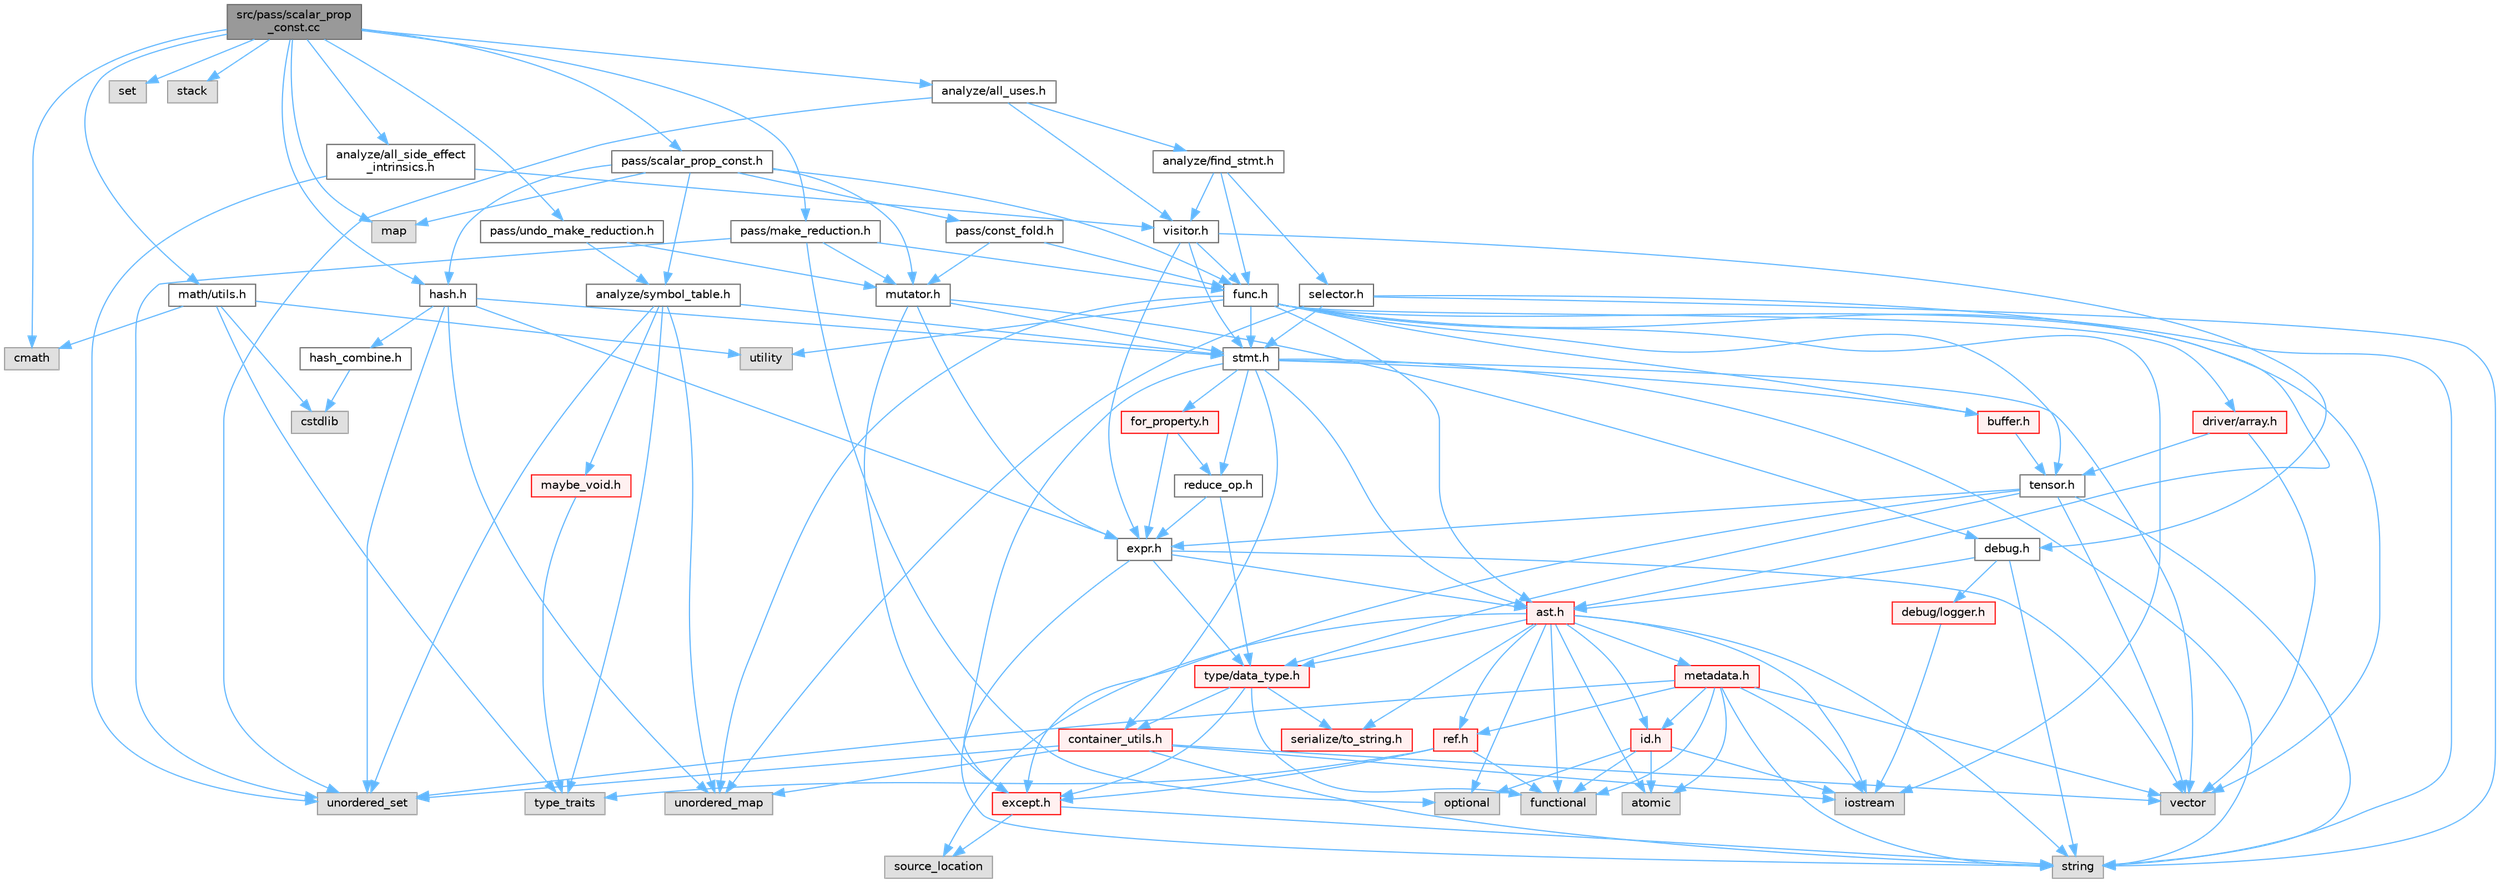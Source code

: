 digraph "src/pass/scalar_prop_const.cc"
{
 // LATEX_PDF_SIZE
  bgcolor="transparent";
  edge [fontname=Helvetica,fontsize=10,labelfontname=Helvetica,labelfontsize=10];
  node [fontname=Helvetica,fontsize=10,shape=box,height=0.2,width=0.4];
  Node1 [label="src/pass/scalar_prop\l_const.cc",height=0.2,width=0.4,color="gray40", fillcolor="grey60", style="filled", fontcolor="black",tooltip=" "];
  Node1 -> Node2 [color="steelblue1",style="solid"];
  Node2 [label="cmath",height=0.2,width=0.4,color="grey60", fillcolor="#E0E0E0", style="filled",tooltip=" "];
  Node1 -> Node3 [color="steelblue1",style="solid"];
  Node3 [label="map",height=0.2,width=0.4,color="grey60", fillcolor="#E0E0E0", style="filled",tooltip=" "];
  Node1 -> Node4 [color="steelblue1",style="solid"];
  Node4 [label="set",height=0.2,width=0.4,color="grey60", fillcolor="#E0E0E0", style="filled",tooltip=" "];
  Node1 -> Node5 [color="steelblue1",style="solid"];
  Node5 [label="stack",height=0.2,width=0.4,color="grey60", fillcolor="#E0E0E0", style="filled",tooltip=" "];
  Node1 -> Node6 [color="steelblue1",style="solid"];
  Node6 [label="analyze/all_side_effect\l_intrinsics.h",height=0.2,width=0.4,color="grey40", fillcolor="white", style="filled",URL="$all__side__effect__intrinsics_8h.html",tooltip=" "];
  Node6 -> Node7 [color="steelblue1",style="solid"];
  Node7 [label="unordered_set",height=0.2,width=0.4,color="grey60", fillcolor="#E0E0E0", style="filled",tooltip=" "];
  Node6 -> Node8 [color="steelblue1",style="solid"];
  Node8 [label="visitor.h",height=0.2,width=0.4,color="grey40", fillcolor="white", style="filled",URL="$visitor_8h.html",tooltip=" "];
  Node8 -> Node9 [color="steelblue1",style="solid"];
  Node9 [label="debug.h",height=0.2,width=0.4,color="grey40", fillcolor="white", style="filled",URL="$debug_8h.html",tooltip=" "];
  Node9 -> Node10 [color="steelblue1",style="solid"];
  Node10 [label="string",height=0.2,width=0.4,color="grey60", fillcolor="#E0E0E0", style="filled",tooltip=" "];
  Node9 -> Node11 [color="steelblue1",style="solid"];
  Node11 [label="ast.h",height=0.2,width=0.4,color="red", fillcolor="#FFF0F0", style="filled",URL="$ast_8h.html",tooltip=" "];
  Node11 -> Node12 [color="steelblue1",style="solid"];
  Node12 [label="atomic",height=0.2,width=0.4,color="grey60", fillcolor="#E0E0E0", style="filled",tooltip=" "];
  Node11 -> Node13 [color="steelblue1",style="solid"];
  Node13 [label="functional",height=0.2,width=0.4,color="grey60", fillcolor="#E0E0E0", style="filled",tooltip=" "];
  Node11 -> Node14 [color="steelblue1",style="solid"];
  Node14 [label="iostream",height=0.2,width=0.4,color="grey60", fillcolor="#E0E0E0", style="filled",tooltip=" "];
  Node11 -> Node15 [color="steelblue1",style="solid"];
  Node15 [label="optional",height=0.2,width=0.4,color="grey60", fillcolor="#E0E0E0", style="filled",tooltip=" "];
  Node11 -> Node16 [color="steelblue1",style="solid"];
  Node16 [label="source_location",height=0.2,width=0.4,color="grey60", fillcolor="#E0E0E0", style="filled",tooltip=" "];
  Node11 -> Node10 [color="steelblue1",style="solid"];
  Node11 -> Node17 [color="steelblue1",style="solid"];
  Node17 [label="id.h",height=0.2,width=0.4,color="red", fillcolor="#FFF0F0", style="filled",URL="$id_8h.html",tooltip=" "];
  Node17 -> Node12 [color="steelblue1",style="solid"];
  Node17 -> Node13 [color="steelblue1",style="solid"];
  Node17 -> Node14 [color="steelblue1",style="solid"];
  Node17 -> Node15 [color="steelblue1",style="solid"];
  Node11 -> Node19 [color="steelblue1",style="solid"];
  Node19 [label="metadata.h",height=0.2,width=0.4,color="red", fillcolor="#FFF0F0", style="filled",URL="$metadata_8h.html",tooltip=" "];
  Node19 -> Node12 [color="steelblue1",style="solid"];
  Node19 -> Node13 [color="steelblue1",style="solid"];
  Node19 -> Node14 [color="steelblue1",style="solid"];
  Node19 -> Node10 [color="steelblue1",style="solid"];
  Node19 -> Node7 [color="steelblue1",style="solid"];
  Node19 -> Node20 [color="steelblue1",style="solid"];
  Node20 [label="vector",height=0.2,width=0.4,color="grey60", fillcolor="#E0E0E0", style="filled",tooltip=" "];
  Node19 -> Node17 [color="steelblue1",style="solid"];
  Node19 -> Node22 [color="steelblue1",style="solid"];
  Node22 [label="ref.h",height=0.2,width=0.4,color="red", fillcolor="#FFF0F0", style="filled",URL="$ref_8h.html",tooltip=" "];
  Node22 -> Node13 [color="steelblue1",style="solid"];
  Node22 -> Node24 [color="steelblue1",style="solid"];
  Node24 [label="type_traits",height=0.2,width=0.4,color="grey60", fillcolor="#E0E0E0", style="filled",tooltip=" "];
  Node22 -> Node28 [color="steelblue1",style="solid"];
  Node28 [label="except.h",height=0.2,width=0.4,color="red", fillcolor="#FFF0F0", style="filled",URL="$except_8h.html",tooltip=" "];
  Node28 -> Node16 [color="steelblue1",style="solid"];
  Node28 -> Node10 [color="steelblue1",style="solid"];
  Node11 -> Node22 [color="steelblue1",style="solid"];
  Node11 -> Node31 [color="steelblue1",style="solid"];
  Node31 [label="serialize/to_string.h",height=0.2,width=0.4,color="red", fillcolor="#FFF0F0", style="filled",URL="$to__string_8h.html",tooltip=" "];
  Node11 -> Node33 [color="steelblue1",style="solid"];
  Node33 [label="type/data_type.h",height=0.2,width=0.4,color="red", fillcolor="#FFF0F0", style="filled",URL="$data__type_8h.html",tooltip=" "];
  Node33 -> Node13 [color="steelblue1",style="solid"];
  Node33 -> Node35 [color="steelblue1",style="solid"];
  Node35 [label="container_utils.h",height=0.2,width=0.4,color="red", fillcolor="#FFF0F0", style="filled",URL="$container__utils_8h.html",tooltip=" "];
  Node35 -> Node14 [color="steelblue1",style="solid"];
  Node35 -> Node10 [color="steelblue1",style="solid"];
  Node35 -> Node40 [color="steelblue1",style="solid"];
  Node40 [label="unordered_map",height=0.2,width=0.4,color="grey60", fillcolor="#E0E0E0", style="filled",tooltip=" "];
  Node35 -> Node7 [color="steelblue1",style="solid"];
  Node35 -> Node20 [color="steelblue1",style="solid"];
  Node33 -> Node28 [color="steelblue1",style="solid"];
  Node33 -> Node31 [color="steelblue1",style="solid"];
  Node9 -> Node43 [color="steelblue1",style="solid"];
  Node43 [label="debug/logger.h",height=0.2,width=0.4,color="red", fillcolor="#FFF0F0", style="filled",URL="$logger_8h.html",tooltip=" "];
  Node43 -> Node14 [color="steelblue1",style="solid"];
  Node8 -> Node46 [color="steelblue1",style="solid"];
  Node46 [label="expr.h",height=0.2,width=0.4,color="grey40", fillcolor="white", style="filled",URL="$expr_8h.html",tooltip=" "];
  Node46 -> Node10 [color="steelblue1",style="solid"];
  Node46 -> Node20 [color="steelblue1",style="solid"];
  Node46 -> Node11 [color="steelblue1",style="solid"];
  Node46 -> Node33 [color="steelblue1",style="solid"];
  Node8 -> Node47 [color="steelblue1",style="solid"];
  Node47 [label="func.h",height=0.2,width=0.4,color="grey40", fillcolor="white", style="filled",URL="$func_8h.html",tooltip=" "];
  Node47 -> Node14 [color="steelblue1",style="solid"];
  Node47 -> Node10 [color="steelblue1",style="solid"];
  Node47 -> Node40 [color="steelblue1",style="solid"];
  Node47 -> Node48 [color="steelblue1",style="solid"];
  Node48 [label="utility",height=0.2,width=0.4,color="grey60", fillcolor="#E0E0E0", style="filled",tooltip=" "];
  Node47 -> Node20 [color="steelblue1",style="solid"];
  Node47 -> Node11 [color="steelblue1",style="solid"];
  Node47 -> Node49 [color="steelblue1",style="solid"];
  Node49 [label="buffer.h",height=0.2,width=0.4,color="red", fillcolor="#FFF0F0", style="filled",URL="$buffer_8h.html",tooltip=" "];
  Node49 -> Node50 [color="steelblue1",style="solid"];
  Node50 [label="tensor.h",height=0.2,width=0.4,color="grey40", fillcolor="white", style="filled",URL="$tensor_8h.html",tooltip=" "];
  Node50 -> Node10 [color="steelblue1",style="solid"];
  Node50 -> Node20 [color="steelblue1",style="solid"];
  Node50 -> Node28 [color="steelblue1",style="solid"];
  Node50 -> Node46 [color="steelblue1",style="solid"];
  Node50 -> Node33 [color="steelblue1",style="solid"];
  Node47 -> Node53 [color="steelblue1",style="solid"];
  Node53 [label="driver/array.h",height=0.2,width=0.4,color="red", fillcolor="#FFF0F0", style="filled",URL="$array_8h.html",tooltip=" "];
  Node53 -> Node20 [color="steelblue1",style="solid"];
  Node53 -> Node50 [color="steelblue1",style="solid"];
  Node47 -> Node57 [color="steelblue1",style="solid"];
  Node57 [label="stmt.h",height=0.2,width=0.4,color="grey40", fillcolor="white", style="filled",URL="$stmt_8h.html",tooltip=" "];
  Node57 -> Node10 [color="steelblue1",style="solid"];
  Node57 -> Node20 [color="steelblue1",style="solid"];
  Node57 -> Node11 [color="steelblue1",style="solid"];
  Node57 -> Node49 [color="steelblue1",style="solid"];
  Node57 -> Node35 [color="steelblue1",style="solid"];
  Node57 -> Node28 [color="steelblue1",style="solid"];
  Node57 -> Node58 [color="steelblue1",style="solid"];
  Node58 [label="for_property.h",height=0.2,width=0.4,color="red", fillcolor="#FFF0F0", style="filled",URL="$for__property_8h.html",tooltip=" "];
  Node58 -> Node46 [color="steelblue1",style="solid"];
  Node58 -> Node62 [color="steelblue1",style="solid"];
  Node62 [label="reduce_op.h",height=0.2,width=0.4,color="grey40", fillcolor="white", style="filled",URL="$reduce__op_8h.html",tooltip=" "];
  Node62 -> Node46 [color="steelblue1",style="solid"];
  Node62 -> Node33 [color="steelblue1",style="solid"];
  Node57 -> Node62 [color="steelblue1",style="solid"];
  Node47 -> Node50 [color="steelblue1",style="solid"];
  Node8 -> Node57 [color="steelblue1",style="solid"];
  Node1 -> Node63 [color="steelblue1",style="solid"];
  Node63 [label="analyze/all_uses.h",height=0.2,width=0.4,color="grey40", fillcolor="white", style="filled",URL="$all__uses_8h.html",tooltip=" "];
  Node63 -> Node7 [color="steelblue1",style="solid"];
  Node63 -> Node64 [color="steelblue1",style="solid"];
  Node64 [label="analyze/find_stmt.h",height=0.2,width=0.4,color="grey40", fillcolor="white", style="filled",URL="$find__stmt_8h.html",tooltip=" "];
  Node64 -> Node47 [color="steelblue1",style="solid"];
  Node64 -> Node65 [color="steelblue1",style="solid"];
  Node65 [label="selector.h",height=0.2,width=0.4,color="grey40", fillcolor="white", style="filled",URL="$selector_8h.html",tooltip=" "];
  Node65 -> Node10 [color="steelblue1",style="solid"];
  Node65 -> Node40 [color="steelblue1",style="solid"];
  Node65 -> Node11 [color="steelblue1",style="solid"];
  Node65 -> Node57 [color="steelblue1",style="solid"];
  Node64 -> Node8 [color="steelblue1",style="solid"];
  Node63 -> Node8 [color="steelblue1",style="solid"];
  Node1 -> Node66 [color="steelblue1",style="solid"];
  Node66 [label="hash.h",height=0.2,width=0.4,color="grey40", fillcolor="white", style="filled",URL="$hash_8h.html",tooltip=" "];
  Node66 -> Node40 [color="steelblue1",style="solid"];
  Node66 -> Node7 [color="steelblue1",style="solid"];
  Node66 -> Node46 [color="steelblue1",style="solid"];
  Node66 -> Node61 [color="steelblue1",style="solid"];
  Node61 [label="hash_combine.h",height=0.2,width=0.4,color="grey40", fillcolor="white", style="filled",URL="$hash__combine_8h.html",tooltip=" "];
  Node61 -> Node27 [color="steelblue1",style="solid"];
  Node27 [label="cstdlib",height=0.2,width=0.4,color="grey60", fillcolor="#E0E0E0", style="filled",tooltip=" "];
  Node66 -> Node57 [color="steelblue1",style="solid"];
  Node1 -> Node67 [color="steelblue1",style="solid"];
  Node67 [label="math/utils.h",height=0.2,width=0.4,color="grey40", fillcolor="white", style="filled",URL="$utils_8h.html",tooltip=" "];
  Node67 -> Node2 [color="steelblue1",style="solid"];
  Node67 -> Node27 [color="steelblue1",style="solid"];
  Node67 -> Node24 [color="steelblue1",style="solid"];
  Node67 -> Node48 [color="steelblue1",style="solid"];
  Node1 -> Node68 [color="steelblue1",style="solid"];
  Node68 [label="pass/make_reduction.h",height=0.2,width=0.4,color="grey40", fillcolor="white", style="filled",URL="$make__reduction_8h.html",tooltip=" "];
  Node68 -> Node15 [color="steelblue1",style="solid"];
  Node68 -> Node7 [color="steelblue1",style="solid"];
  Node68 -> Node47 [color="steelblue1",style="solid"];
  Node68 -> Node69 [color="steelblue1",style="solid"];
  Node69 [label="mutator.h",height=0.2,width=0.4,color="grey40", fillcolor="white", style="filled",URL="$mutator_8h.html",tooltip=" "];
  Node69 -> Node9 [color="steelblue1",style="solid"];
  Node69 -> Node28 [color="steelblue1",style="solid"];
  Node69 -> Node46 [color="steelblue1",style="solid"];
  Node69 -> Node57 [color="steelblue1",style="solid"];
  Node1 -> Node70 [color="steelblue1",style="solid"];
  Node70 [label="pass/scalar_prop_const.h",height=0.2,width=0.4,color="grey40", fillcolor="white", style="filled",URL="$scalar__prop__const_8h.html",tooltip=" "];
  Node70 -> Node71 [color="steelblue1",style="solid"];
  Node71 [label="analyze/symbol_table.h",height=0.2,width=0.4,color="grey40", fillcolor="white", style="filled",URL="$symbol__table_8h.html",tooltip=" "];
  Node71 -> Node24 [color="steelblue1",style="solid"];
  Node71 -> Node40 [color="steelblue1",style="solid"];
  Node71 -> Node7 [color="steelblue1",style="solid"];
  Node71 -> Node72 [color="steelblue1",style="solid"];
  Node72 [label="maybe_void.h",height=0.2,width=0.4,color="red", fillcolor="#FFF0F0", style="filled",URL="$maybe__void_8h.html",tooltip=" "];
  Node72 -> Node24 [color="steelblue1",style="solid"];
  Node71 -> Node57 [color="steelblue1",style="solid"];
  Node70 -> Node47 [color="steelblue1",style="solid"];
  Node70 -> Node66 [color="steelblue1",style="solid"];
  Node70 -> Node69 [color="steelblue1",style="solid"];
  Node70 -> Node73 [color="steelblue1",style="solid"];
  Node73 [label="pass/const_fold.h",height=0.2,width=0.4,color="grey40", fillcolor="white", style="filled",URL="$const__fold_8h.html",tooltip=" "];
  Node73 -> Node47 [color="steelblue1",style="solid"];
  Node73 -> Node69 [color="steelblue1",style="solid"];
  Node70 -> Node3 [color="steelblue1",style="solid"];
  Node1 -> Node74 [color="steelblue1",style="solid"];
  Node74 [label="pass/undo_make_reduction.h",height=0.2,width=0.4,color="grey40", fillcolor="white", style="filled",URL="$undo__make__reduction_8h.html",tooltip=" "];
  Node74 -> Node71 [color="steelblue1",style="solid"];
  Node74 -> Node69 [color="steelblue1",style="solid"];
}
